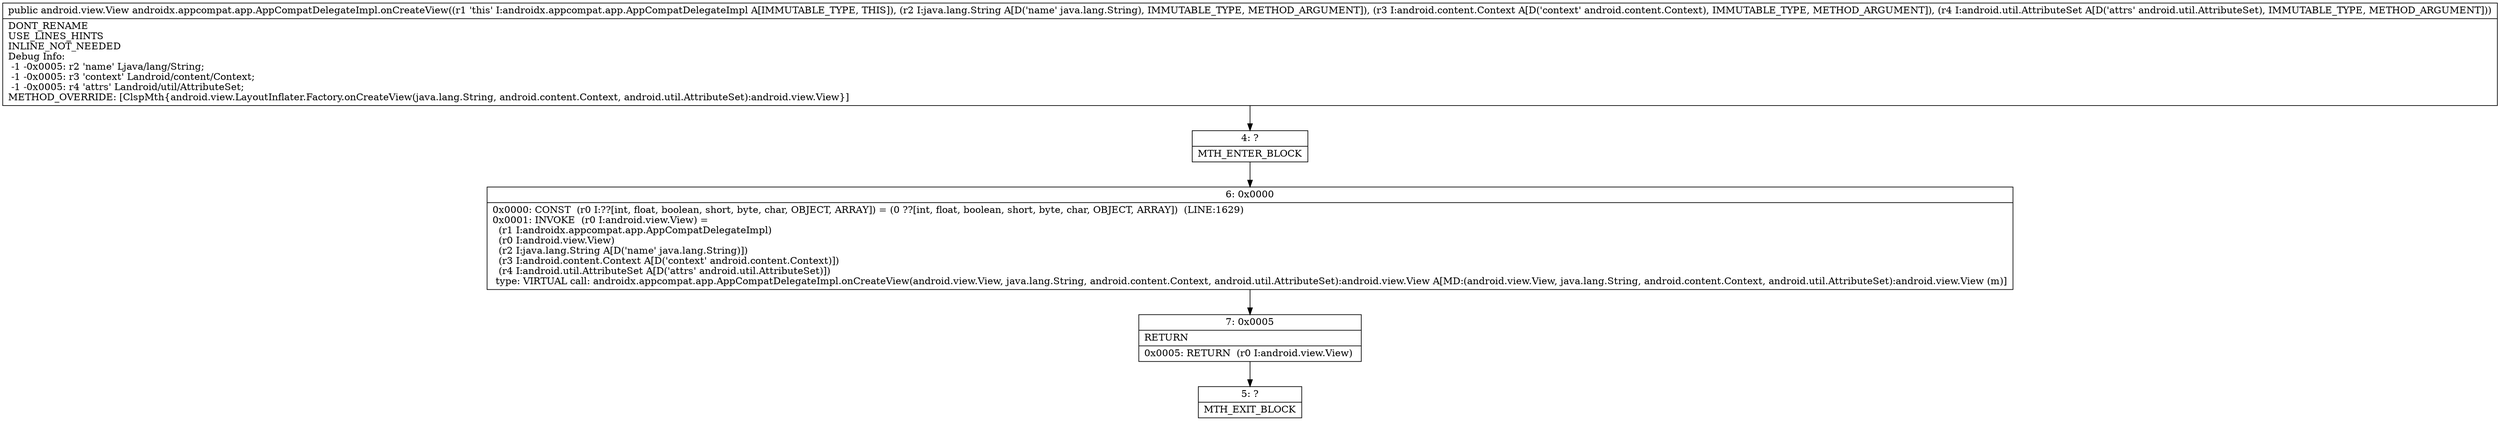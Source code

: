 digraph "CFG forandroidx.appcompat.app.AppCompatDelegateImpl.onCreateView(Ljava\/lang\/String;Landroid\/content\/Context;Landroid\/util\/AttributeSet;)Landroid\/view\/View;" {
Node_4 [shape=record,label="{4\:\ ?|MTH_ENTER_BLOCK\l}"];
Node_6 [shape=record,label="{6\:\ 0x0000|0x0000: CONST  (r0 I:??[int, float, boolean, short, byte, char, OBJECT, ARRAY]) = (0 ??[int, float, boolean, short, byte, char, OBJECT, ARRAY])  (LINE:1629)\l0x0001: INVOKE  (r0 I:android.view.View) = \l  (r1 I:androidx.appcompat.app.AppCompatDelegateImpl)\l  (r0 I:android.view.View)\l  (r2 I:java.lang.String A[D('name' java.lang.String)])\l  (r3 I:android.content.Context A[D('context' android.content.Context)])\l  (r4 I:android.util.AttributeSet A[D('attrs' android.util.AttributeSet)])\l type: VIRTUAL call: androidx.appcompat.app.AppCompatDelegateImpl.onCreateView(android.view.View, java.lang.String, android.content.Context, android.util.AttributeSet):android.view.View A[MD:(android.view.View, java.lang.String, android.content.Context, android.util.AttributeSet):android.view.View (m)]\l}"];
Node_7 [shape=record,label="{7\:\ 0x0005|RETURN\l|0x0005: RETURN  (r0 I:android.view.View) \l}"];
Node_5 [shape=record,label="{5\:\ ?|MTH_EXIT_BLOCK\l}"];
MethodNode[shape=record,label="{public android.view.View androidx.appcompat.app.AppCompatDelegateImpl.onCreateView((r1 'this' I:androidx.appcompat.app.AppCompatDelegateImpl A[IMMUTABLE_TYPE, THIS]), (r2 I:java.lang.String A[D('name' java.lang.String), IMMUTABLE_TYPE, METHOD_ARGUMENT]), (r3 I:android.content.Context A[D('context' android.content.Context), IMMUTABLE_TYPE, METHOD_ARGUMENT]), (r4 I:android.util.AttributeSet A[D('attrs' android.util.AttributeSet), IMMUTABLE_TYPE, METHOD_ARGUMENT]))  | DONT_RENAME\lUSE_LINES_HINTS\lINLINE_NOT_NEEDED\lDebug Info:\l  \-1 \-0x0005: r2 'name' Ljava\/lang\/String;\l  \-1 \-0x0005: r3 'context' Landroid\/content\/Context;\l  \-1 \-0x0005: r4 'attrs' Landroid\/util\/AttributeSet;\lMETHOD_OVERRIDE: [ClspMth\{android.view.LayoutInflater.Factory.onCreateView(java.lang.String, android.content.Context, android.util.AttributeSet):android.view.View\}]\l}"];
MethodNode -> Node_4;Node_4 -> Node_6;
Node_6 -> Node_7;
Node_7 -> Node_5;
}

